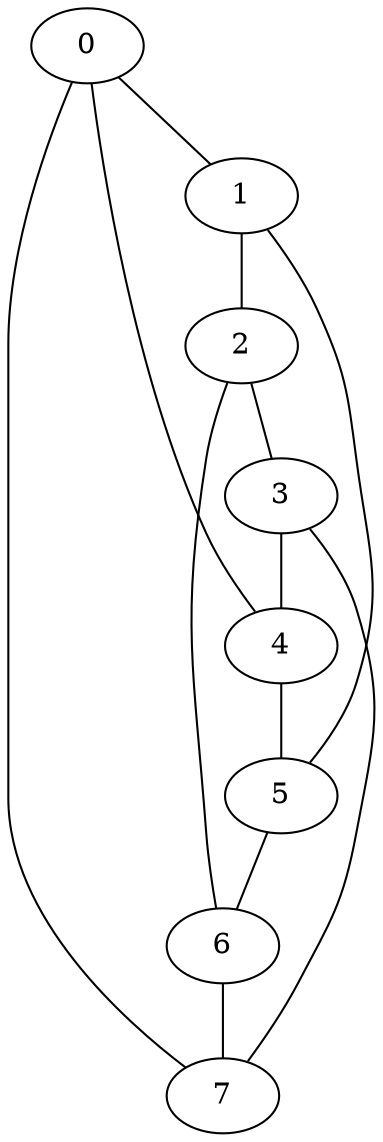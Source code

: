 graph g {0;1;2;3;4;5;6;7;0 -- 1;0 -- 4;0 -- 7;1 -- 2;1 -- 5;2 -- 3;2 -- 6;3 -- 4;3 -- 7;4 -- 5;5 -- 6;6 -- 7;}